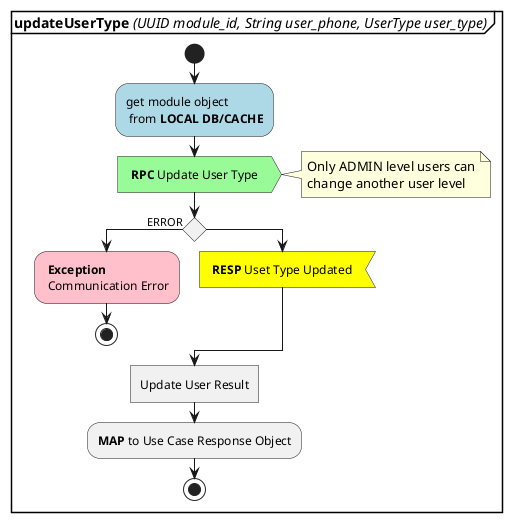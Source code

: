 @startuml ACT_updateUserType
partition  <b>updateUserType</b> <i>(UUID module_id, String user_phone, UserType user_type)</i> {
    start
    #lightblue:get module object \n from <b>LOCAL DB/CACHE</b>;
    #palegreen: <b>RPC</b> Update User Type >
    note right
    Only ADMIN level users can
    change another user level
    end note
    if() then (ERROR)
        #pink : <b>Exception</b> \n Communication Error;
        stop
    else
        #yellow: <b>RESP</b> Uset Type Updated <
    endif
    :Update User Result]
    :<b>MAP</b> to Use Case Response Object;
    stop
}
@enduml